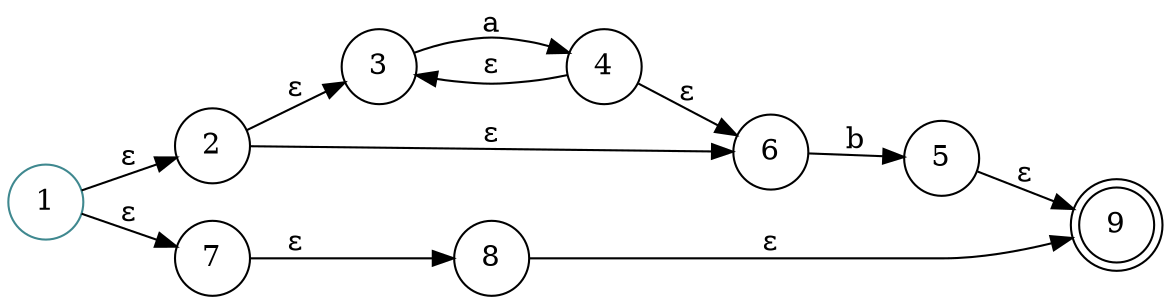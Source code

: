 digraph finite_state_machine {
	rankdir=LR size="8,5"
	node [shape=doublecircle]
	9
	node [shape=circle]
	1 [color="#3F888F"]
	1 -> 2 [label="ε"]
	1 -> 7 [label="ε"]
	7 -> 8 [label="ε"]
	8 -> 9 [label="ε"]
	2 -> 3 [label="ε"]
	2 -> 6 [label="ε"]
	3 -> 4 [label=a]
	4 -> 3 [label="ε"]
	4 -> 6 [label="ε"]
	5 -> 9 [label="ε"]
	6 -> 5 [label=b]
}
